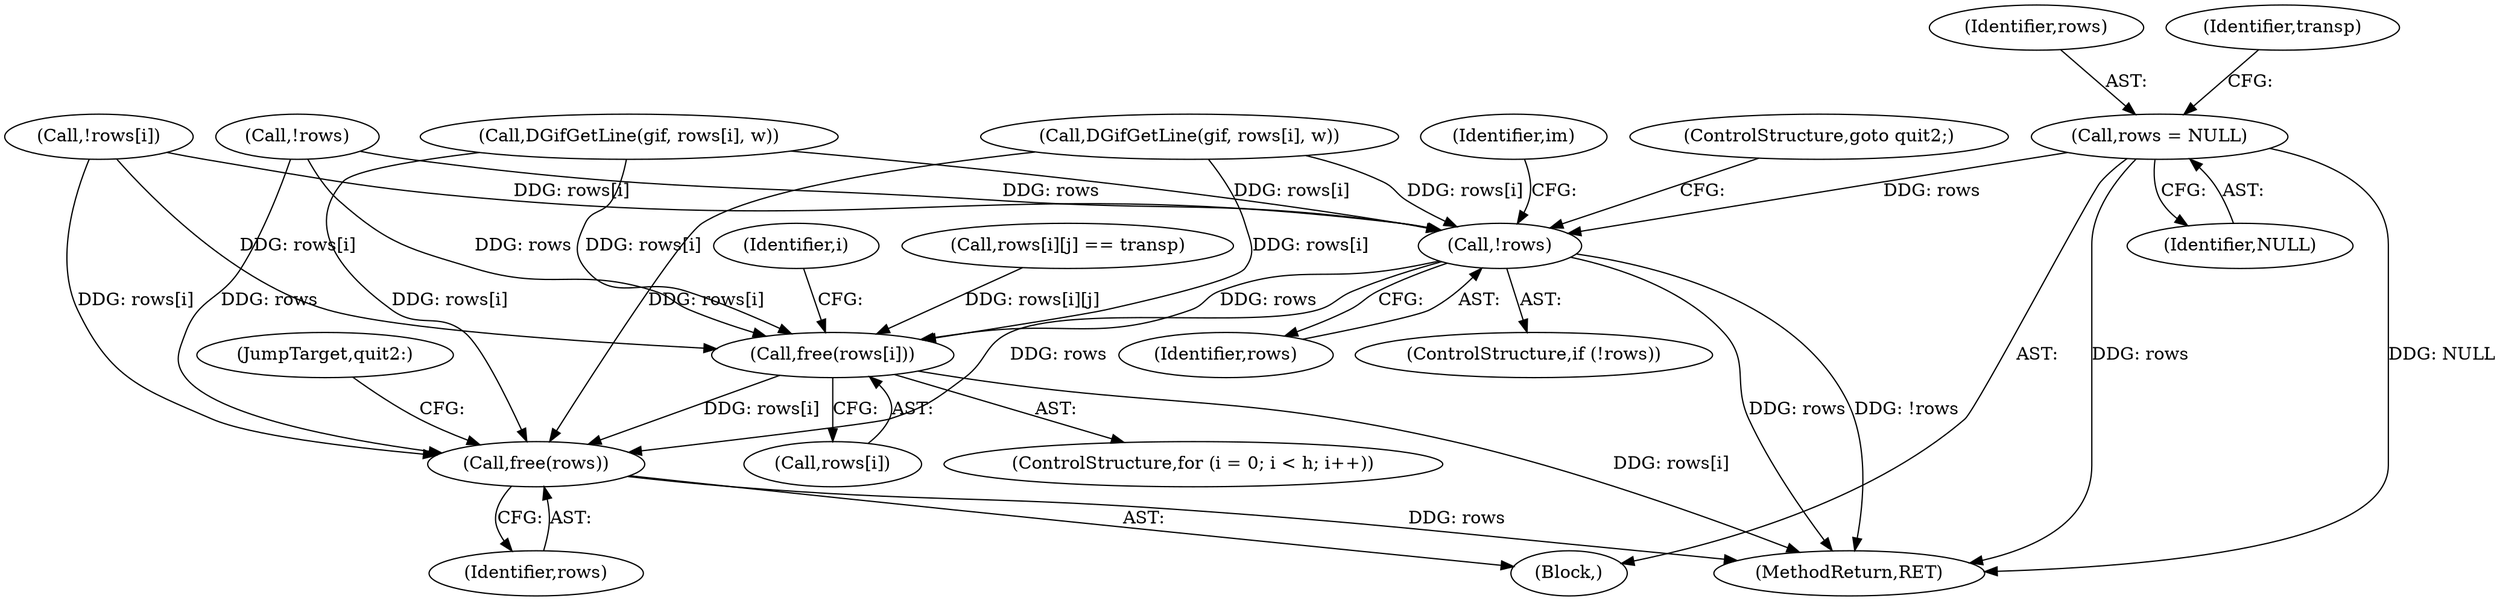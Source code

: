digraph "0_enlightment_1f9b0b32728803a1578e658cd0955df773e34f49@pointer" {
"1000160" [label="(Call,rows = NULL)"];
"1000427" [label="(Call,!rows)"];
"1000715" [label="(Call,free(rows[i]))"];
"1000719" [label="(Call,free(rows))"];
"1000433" [label="(Identifier,im)"];
"1000283" [label="(Call,!rows[i])"];
"1000715" [label="(Call,free(rows[i]))"];
"1000727" [label="(MethodReturn,RET)"];
"1000114" [label="(Block,)"];
"1000714" [label="(Identifier,i)"];
"1000426" [label="(ControlStructure,if (!rows))"];
"1000716" [label="(Call,rows[i])"];
"1000428" [label="(Identifier,rows)"];
"1000427" [label="(Call,!rows)"];
"1000260" [label="(Call,!rows)"];
"1000322" [label="(Call,DGifGetLine(gif, rows[i], w))"];
"1000345" [label="(Call,DGifGetLine(gif, rows[i], w))"];
"1000540" [label="(Call,rows[i][j] == transp)"];
"1000721" [label="(JumpTarget,quit2:)"];
"1000161" [label="(Identifier,rows)"];
"1000706" [label="(ControlStructure,for (i = 0; i < h; i++))"];
"1000719" [label="(Call,free(rows))"];
"1000720" [label="(Identifier,rows)"];
"1000164" [label="(Identifier,transp)"];
"1000160" [label="(Call,rows = NULL)"];
"1000162" [label="(Identifier,NULL)"];
"1000430" [label="(ControlStructure,goto quit2;)"];
"1000160" -> "1000114"  [label="AST: "];
"1000160" -> "1000162"  [label="CFG: "];
"1000161" -> "1000160"  [label="AST: "];
"1000162" -> "1000160"  [label="AST: "];
"1000164" -> "1000160"  [label="CFG: "];
"1000160" -> "1000727"  [label="DDG: NULL"];
"1000160" -> "1000727"  [label="DDG: rows"];
"1000160" -> "1000427"  [label="DDG: rows"];
"1000427" -> "1000426"  [label="AST: "];
"1000427" -> "1000428"  [label="CFG: "];
"1000428" -> "1000427"  [label="AST: "];
"1000430" -> "1000427"  [label="CFG: "];
"1000433" -> "1000427"  [label="CFG: "];
"1000427" -> "1000727"  [label="DDG: rows"];
"1000427" -> "1000727"  [label="DDG: !rows"];
"1000283" -> "1000427"  [label="DDG: rows[i]"];
"1000345" -> "1000427"  [label="DDG: rows[i]"];
"1000322" -> "1000427"  [label="DDG: rows[i]"];
"1000260" -> "1000427"  [label="DDG: rows"];
"1000427" -> "1000715"  [label="DDG: rows"];
"1000427" -> "1000719"  [label="DDG: rows"];
"1000715" -> "1000706"  [label="AST: "];
"1000715" -> "1000716"  [label="CFG: "];
"1000716" -> "1000715"  [label="AST: "];
"1000714" -> "1000715"  [label="CFG: "];
"1000715" -> "1000727"  [label="DDG: rows[i]"];
"1000283" -> "1000715"  [label="DDG: rows[i]"];
"1000345" -> "1000715"  [label="DDG: rows[i]"];
"1000322" -> "1000715"  [label="DDG: rows[i]"];
"1000260" -> "1000715"  [label="DDG: rows"];
"1000540" -> "1000715"  [label="DDG: rows[i][j]"];
"1000715" -> "1000719"  [label="DDG: rows[i]"];
"1000719" -> "1000114"  [label="AST: "];
"1000719" -> "1000720"  [label="CFG: "];
"1000720" -> "1000719"  [label="AST: "];
"1000721" -> "1000719"  [label="CFG: "];
"1000719" -> "1000727"  [label="DDG: rows"];
"1000283" -> "1000719"  [label="DDG: rows[i]"];
"1000345" -> "1000719"  [label="DDG: rows[i]"];
"1000322" -> "1000719"  [label="DDG: rows[i]"];
"1000260" -> "1000719"  [label="DDG: rows"];
}
